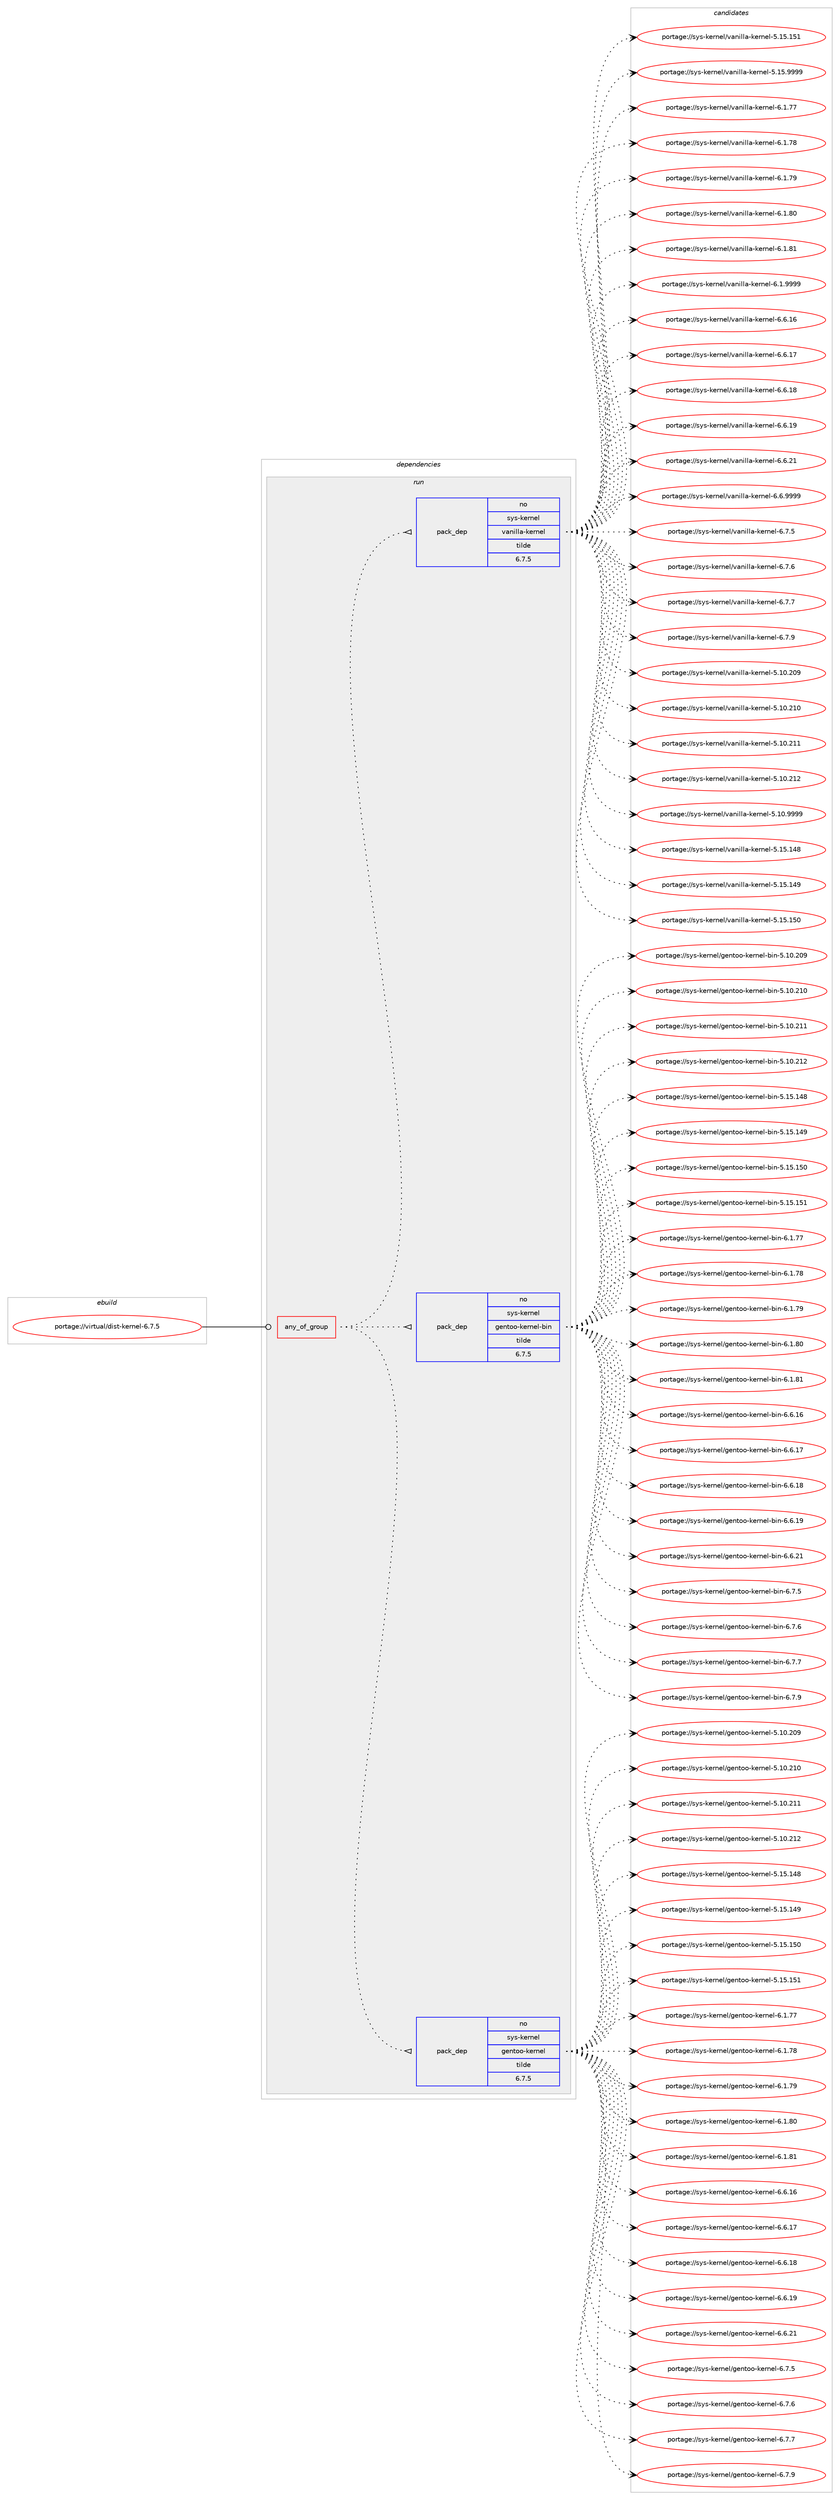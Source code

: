 digraph prolog {

# *************
# Graph options
# *************

newrank=true;
concentrate=true;
compound=true;
graph [rankdir=LR,fontname=Helvetica,fontsize=10,ranksep=1.5];#, ranksep=2.5, nodesep=0.2];
edge  [arrowhead=vee];
node  [fontname=Helvetica,fontsize=10];

# **********
# The ebuild
# **********

subgraph cluster_leftcol {
color=gray;
rank=same;
label=<<i>ebuild</i>>;
id [label="portage://virtual/dist-kernel-6.7.5", color=red, width=4, href="../virtual/dist-kernel-6.7.5.svg"];
}

# ****************
# The dependencies
# ****************

subgraph cluster_midcol {
color=gray;
label=<<i>dependencies</i>>;
subgraph cluster_compile {
fillcolor="#eeeeee";
style=filled;
label=<<i>compile</i>>;
}
subgraph cluster_compileandrun {
fillcolor="#eeeeee";
style=filled;
label=<<i>compile and run</i>>;
}
subgraph cluster_run {
fillcolor="#eeeeee";
style=filled;
label=<<i>run</i>>;
subgraph any154 {
dependency16477 [label=<<TABLE BORDER="0" CELLBORDER="1" CELLSPACING="0" CELLPADDING="4"><TR><TD CELLPADDING="10">any_of_group</TD></TR></TABLE>>, shape=none, color=red];subgraph pack4652 {
dependency16478 [label=<<TABLE BORDER="0" CELLBORDER="1" CELLSPACING="0" CELLPADDING="4" WIDTH="220"><TR><TD ROWSPAN="6" CELLPADDING="30">pack_dep</TD></TR><TR><TD WIDTH="110">no</TD></TR><TR><TD>sys-kernel</TD></TR><TR><TD>gentoo-kernel</TD></TR><TR><TD>tilde</TD></TR><TR><TD>6.7.5</TD></TR></TABLE>>, shape=none, color=blue];
}
dependency16477:e -> dependency16478:w [weight=20,style="dotted",arrowhead="oinv"];
subgraph pack4653 {
dependency16479 [label=<<TABLE BORDER="0" CELLBORDER="1" CELLSPACING="0" CELLPADDING="4" WIDTH="220"><TR><TD ROWSPAN="6" CELLPADDING="30">pack_dep</TD></TR><TR><TD WIDTH="110">no</TD></TR><TR><TD>sys-kernel</TD></TR><TR><TD>gentoo-kernel-bin</TD></TR><TR><TD>tilde</TD></TR><TR><TD>6.7.5</TD></TR></TABLE>>, shape=none, color=blue];
}
dependency16477:e -> dependency16479:w [weight=20,style="dotted",arrowhead="oinv"];
subgraph pack4654 {
dependency16480 [label=<<TABLE BORDER="0" CELLBORDER="1" CELLSPACING="0" CELLPADDING="4" WIDTH="220"><TR><TD ROWSPAN="6" CELLPADDING="30">pack_dep</TD></TR><TR><TD WIDTH="110">no</TD></TR><TR><TD>sys-kernel</TD></TR><TR><TD>vanilla-kernel</TD></TR><TR><TD>tilde</TD></TR><TR><TD>6.7.5</TD></TR></TABLE>>, shape=none, color=blue];
}
dependency16477:e -> dependency16480:w [weight=20,style="dotted",arrowhead="oinv"];
}
id:e -> dependency16477:w [weight=20,style="solid",arrowhead="odot"];
}
}

# **************
# The candidates
# **************

subgraph cluster_choices {
rank=same;
color=gray;
label=<<i>candidates</i>>;

subgraph choice4652 {
color=black;
nodesep=1;
choice115121115451071011141101011084710310111011611111145107101114110101108455346494846504857 [label="portage://sys-kernel/gentoo-kernel-5.10.209", color=red, width=4,href="../sys-kernel/gentoo-kernel-5.10.209.svg"];
choice115121115451071011141101011084710310111011611111145107101114110101108455346494846504948 [label="portage://sys-kernel/gentoo-kernel-5.10.210", color=red, width=4,href="../sys-kernel/gentoo-kernel-5.10.210.svg"];
choice115121115451071011141101011084710310111011611111145107101114110101108455346494846504949 [label="portage://sys-kernel/gentoo-kernel-5.10.211", color=red, width=4,href="../sys-kernel/gentoo-kernel-5.10.211.svg"];
choice115121115451071011141101011084710310111011611111145107101114110101108455346494846504950 [label="portage://sys-kernel/gentoo-kernel-5.10.212", color=red, width=4,href="../sys-kernel/gentoo-kernel-5.10.212.svg"];
choice115121115451071011141101011084710310111011611111145107101114110101108455346495346495256 [label="portage://sys-kernel/gentoo-kernel-5.15.148", color=red, width=4,href="../sys-kernel/gentoo-kernel-5.15.148.svg"];
choice115121115451071011141101011084710310111011611111145107101114110101108455346495346495257 [label="portage://sys-kernel/gentoo-kernel-5.15.149", color=red, width=4,href="../sys-kernel/gentoo-kernel-5.15.149.svg"];
choice115121115451071011141101011084710310111011611111145107101114110101108455346495346495348 [label="portage://sys-kernel/gentoo-kernel-5.15.150", color=red, width=4,href="../sys-kernel/gentoo-kernel-5.15.150.svg"];
choice115121115451071011141101011084710310111011611111145107101114110101108455346495346495349 [label="portage://sys-kernel/gentoo-kernel-5.15.151", color=red, width=4,href="../sys-kernel/gentoo-kernel-5.15.151.svg"];
choice11512111545107101114110101108471031011101161111114510710111411010110845544649465555 [label="portage://sys-kernel/gentoo-kernel-6.1.77", color=red, width=4,href="../sys-kernel/gentoo-kernel-6.1.77.svg"];
choice11512111545107101114110101108471031011101161111114510710111411010110845544649465556 [label="portage://sys-kernel/gentoo-kernel-6.1.78", color=red, width=4,href="../sys-kernel/gentoo-kernel-6.1.78.svg"];
choice11512111545107101114110101108471031011101161111114510710111411010110845544649465557 [label="portage://sys-kernel/gentoo-kernel-6.1.79", color=red, width=4,href="../sys-kernel/gentoo-kernel-6.1.79.svg"];
choice11512111545107101114110101108471031011101161111114510710111411010110845544649465648 [label="portage://sys-kernel/gentoo-kernel-6.1.80", color=red, width=4,href="../sys-kernel/gentoo-kernel-6.1.80.svg"];
choice11512111545107101114110101108471031011101161111114510710111411010110845544649465649 [label="portage://sys-kernel/gentoo-kernel-6.1.81", color=red, width=4,href="../sys-kernel/gentoo-kernel-6.1.81.svg"];
choice11512111545107101114110101108471031011101161111114510710111411010110845544654464954 [label="portage://sys-kernel/gentoo-kernel-6.6.16", color=red, width=4,href="../sys-kernel/gentoo-kernel-6.6.16.svg"];
choice11512111545107101114110101108471031011101161111114510710111411010110845544654464955 [label="portage://sys-kernel/gentoo-kernel-6.6.17", color=red, width=4,href="../sys-kernel/gentoo-kernel-6.6.17.svg"];
choice11512111545107101114110101108471031011101161111114510710111411010110845544654464956 [label="portage://sys-kernel/gentoo-kernel-6.6.18", color=red, width=4,href="../sys-kernel/gentoo-kernel-6.6.18.svg"];
choice11512111545107101114110101108471031011101161111114510710111411010110845544654464957 [label="portage://sys-kernel/gentoo-kernel-6.6.19", color=red, width=4,href="../sys-kernel/gentoo-kernel-6.6.19.svg"];
choice11512111545107101114110101108471031011101161111114510710111411010110845544654465049 [label="portage://sys-kernel/gentoo-kernel-6.6.21", color=red, width=4,href="../sys-kernel/gentoo-kernel-6.6.21.svg"];
choice115121115451071011141101011084710310111011611111145107101114110101108455446554653 [label="portage://sys-kernel/gentoo-kernel-6.7.5", color=red, width=4,href="../sys-kernel/gentoo-kernel-6.7.5.svg"];
choice115121115451071011141101011084710310111011611111145107101114110101108455446554654 [label="portage://sys-kernel/gentoo-kernel-6.7.6", color=red, width=4,href="../sys-kernel/gentoo-kernel-6.7.6.svg"];
choice115121115451071011141101011084710310111011611111145107101114110101108455446554655 [label="portage://sys-kernel/gentoo-kernel-6.7.7", color=red, width=4,href="../sys-kernel/gentoo-kernel-6.7.7.svg"];
choice115121115451071011141101011084710310111011611111145107101114110101108455446554657 [label="portage://sys-kernel/gentoo-kernel-6.7.9", color=red, width=4,href="../sys-kernel/gentoo-kernel-6.7.9.svg"];
dependency16478:e -> choice115121115451071011141101011084710310111011611111145107101114110101108455346494846504857:w [style=dotted,weight="100"];
dependency16478:e -> choice115121115451071011141101011084710310111011611111145107101114110101108455346494846504948:w [style=dotted,weight="100"];
dependency16478:e -> choice115121115451071011141101011084710310111011611111145107101114110101108455346494846504949:w [style=dotted,weight="100"];
dependency16478:e -> choice115121115451071011141101011084710310111011611111145107101114110101108455346494846504950:w [style=dotted,weight="100"];
dependency16478:e -> choice115121115451071011141101011084710310111011611111145107101114110101108455346495346495256:w [style=dotted,weight="100"];
dependency16478:e -> choice115121115451071011141101011084710310111011611111145107101114110101108455346495346495257:w [style=dotted,weight="100"];
dependency16478:e -> choice115121115451071011141101011084710310111011611111145107101114110101108455346495346495348:w [style=dotted,weight="100"];
dependency16478:e -> choice115121115451071011141101011084710310111011611111145107101114110101108455346495346495349:w [style=dotted,weight="100"];
dependency16478:e -> choice11512111545107101114110101108471031011101161111114510710111411010110845544649465555:w [style=dotted,weight="100"];
dependency16478:e -> choice11512111545107101114110101108471031011101161111114510710111411010110845544649465556:w [style=dotted,weight="100"];
dependency16478:e -> choice11512111545107101114110101108471031011101161111114510710111411010110845544649465557:w [style=dotted,weight="100"];
dependency16478:e -> choice11512111545107101114110101108471031011101161111114510710111411010110845544649465648:w [style=dotted,weight="100"];
dependency16478:e -> choice11512111545107101114110101108471031011101161111114510710111411010110845544649465649:w [style=dotted,weight="100"];
dependency16478:e -> choice11512111545107101114110101108471031011101161111114510710111411010110845544654464954:w [style=dotted,weight="100"];
dependency16478:e -> choice11512111545107101114110101108471031011101161111114510710111411010110845544654464955:w [style=dotted,weight="100"];
dependency16478:e -> choice11512111545107101114110101108471031011101161111114510710111411010110845544654464956:w [style=dotted,weight="100"];
dependency16478:e -> choice11512111545107101114110101108471031011101161111114510710111411010110845544654464957:w [style=dotted,weight="100"];
dependency16478:e -> choice11512111545107101114110101108471031011101161111114510710111411010110845544654465049:w [style=dotted,weight="100"];
dependency16478:e -> choice115121115451071011141101011084710310111011611111145107101114110101108455446554653:w [style=dotted,weight="100"];
dependency16478:e -> choice115121115451071011141101011084710310111011611111145107101114110101108455446554654:w [style=dotted,weight="100"];
dependency16478:e -> choice115121115451071011141101011084710310111011611111145107101114110101108455446554655:w [style=dotted,weight="100"];
dependency16478:e -> choice115121115451071011141101011084710310111011611111145107101114110101108455446554657:w [style=dotted,weight="100"];
}
subgraph choice4653 {
color=black;
nodesep=1;
choice1151211154510710111411010110847103101110116111111451071011141101011084598105110455346494846504857 [label="portage://sys-kernel/gentoo-kernel-bin-5.10.209", color=red, width=4,href="../sys-kernel/gentoo-kernel-bin-5.10.209.svg"];
choice1151211154510710111411010110847103101110116111111451071011141101011084598105110455346494846504948 [label="portage://sys-kernel/gentoo-kernel-bin-5.10.210", color=red, width=4,href="../sys-kernel/gentoo-kernel-bin-5.10.210.svg"];
choice1151211154510710111411010110847103101110116111111451071011141101011084598105110455346494846504949 [label="portage://sys-kernel/gentoo-kernel-bin-5.10.211", color=red, width=4,href="../sys-kernel/gentoo-kernel-bin-5.10.211.svg"];
choice1151211154510710111411010110847103101110116111111451071011141101011084598105110455346494846504950 [label="portage://sys-kernel/gentoo-kernel-bin-5.10.212", color=red, width=4,href="../sys-kernel/gentoo-kernel-bin-5.10.212.svg"];
choice1151211154510710111411010110847103101110116111111451071011141101011084598105110455346495346495256 [label="portage://sys-kernel/gentoo-kernel-bin-5.15.148", color=red, width=4,href="../sys-kernel/gentoo-kernel-bin-5.15.148.svg"];
choice1151211154510710111411010110847103101110116111111451071011141101011084598105110455346495346495257 [label="portage://sys-kernel/gentoo-kernel-bin-5.15.149", color=red, width=4,href="../sys-kernel/gentoo-kernel-bin-5.15.149.svg"];
choice1151211154510710111411010110847103101110116111111451071011141101011084598105110455346495346495348 [label="portage://sys-kernel/gentoo-kernel-bin-5.15.150", color=red, width=4,href="../sys-kernel/gentoo-kernel-bin-5.15.150.svg"];
choice1151211154510710111411010110847103101110116111111451071011141101011084598105110455346495346495349 [label="portage://sys-kernel/gentoo-kernel-bin-5.15.151", color=red, width=4,href="../sys-kernel/gentoo-kernel-bin-5.15.151.svg"];
choice115121115451071011141101011084710310111011611111145107101114110101108459810511045544649465555 [label="portage://sys-kernel/gentoo-kernel-bin-6.1.77", color=red, width=4,href="../sys-kernel/gentoo-kernel-bin-6.1.77.svg"];
choice115121115451071011141101011084710310111011611111145107101114110101108459810511045544649465556 [label="portage://sys-kernel/gentoo-kernel-bin-6.1.78", color=red, width=4,href="../sys-kernel/gentoo-kernel-bin-6.1.78.svg"];
choice115121115451071011141101011084710310111011611111145107101114110101108459810511045544649465557 [label="portage://sys-kernel/gentoo-kernel-bin-6.1.79", color=red, width=4,href="../sys-kernel/gentoo-kernel-bin-6.1.79.svg"];
choice115121115451071011141101011084710310111011611111145107101114110101108459810511045544649465648 [label="portage://sys-kernel/gentoo-kernel-bin-6.1.80", color=red, width=4,href="../sys-kernel/gentoo-kernel-bin-6.1.80.svg"];
choice115121115451071011141101011084710310111011611111145107101114110101108459810511045544649465649 [label="portage://sys-kernel/gentoo-kernel-bin-6.1.81", color=red, width=4,href="../sys-kernel/gentoo-kernel-bin-6.1.81.svg"];
choice115121115451071011141101011084710310111011611111145107101114110101108459810511045544654464954 [label="portage://sys-kernel/gentoo-kernel-bin-6.6.16", color=red, width=4,href="../sys-kernel/gentoo-kernel-bin-6.6.16.svg"];
choice115121115451071011141101011084710310111011611111145107101114110101108459810511045544654464955 [label="portage://sys-kernel/gentoo-kernel-bin-6.6.17", color=red, width=4,href="../sys-kernel/gentoo-kernel-bin-6.6.17.svg"];
choice115121115451071011141101011084710310111011611111145107101114110101108459810511045544654464956 [label="portage://sys-kernel/gentoo-kernel-bin-6.6.18", color=red, width=4,href="../sys-kernel/gentoo-kernel-bin-6.6.18.svg"];
choice115121115451071011141101011084710310111011611111145107101114110101108459810511045544654464957 [label="portage://sys-kernel/gentoo-kernel-bin-6.6.19", color=red, width=4,href="../sys-kernel/gentoo-kernel-bin-6.6.19.svg"];
choice115121115451071011141101011084710310111011611111145107101114110101108459810511045544654465049 [label="portage://sys-kernel/gentoo-kernel-bin-6.6.21", color=red, width=4,href="../sys-kernel/gentoo-kernel-bin-6.6.21.svg"];
choice1151211154510710111411010110847103101110116111111451071011141101011084598105110455446554653 [label="portage://sys-kernel/gentoo-kernel-bin-6.7.5", color=red, width=4,href="../sys-kernel/gentoo-kernel-bin-6.7.5.svg"];
choice1151211154510710111411010110847103101110116111111451071011141101011084598105110455446554654 [label="portage://sys-kernel/gentoo-kernel-bin-6.7.6", color=red, width=4,href="../sys-kernel/gentoo-kernel-bin-6.7.6.svg"];
choice1151211154510710111411010110847103101110116111111451071011141101011084598105110455446554655 [label="portage://sys-kernel/gentoo-kernel-bin-6.7.7", color=red, width=4,href="../sys-kernel/gentoo-kernel-bin-6.7.7.svg"];
choice1151211154510710111411010110847103101110116111111451071011141101011084598105110455446554657 [label="portage://sys-kernel/gentoo-kernel-bin-6.7.9", color=red, width=4,href="../sys-kernel/gentoo-kernel-bin-6.7.9.svg"];
dependency16479:e -> choice1151211154510710111411010110847103101110116111111451071011141101011084598105110455346494846504857:w [style=dotted,weight="100"];
dependency16479:e -> choice1151211154510710111411010110847103101110116111111451071011141101011084598105110455346494846504948:w [style=dotted,weight="100"];
dependency16479:e -> choice1151211154510710111411010110847103101110116111111451071011141101011084598105110455346494846504949:w [style=dotted,weight="100"];
dependency16479:e -> choice1151211154510710111411010110847103101110116111111451071011141101011084598105110455346494846504950:w [style=dotted,weight="100"];
dependency16479:e -> choice1151211154510710111411010110847103101110116111111451071011141101011084598105110455346495346495256:w [style=dotted,weight="100"];
dependency16479:e -> choice1151211154510710111411010110847103101110116111111451071011141101011084598105110455346495346495257:w [style=dotted,weight="100"];
dependency16479:e -> choice1151211154510710111411010110847103101110116111111451071011141101011084598105110455346495346495348:w [style=dotted,weight="100"];
dependency16479:e -> choice1151211154510710111411010110847103101110116111111451071011141101011084598105110455346495346495349:w [style=dotted,weight="100"];
dependency16479:e -> choice115121115451071011141101011084710310111011611111145107101114110101108459810511045544649465555:w [style=dotted,weight="100"];
dependency16479:e -> choice115121115451071011141101011084710310111011611111145107101114110101108459810511045544649465556:w [style=dotted,weight="100"];
dependency16479:e -> choice115121115451071011141101011084710310111011611111145107101114110101108459810511045544649465557:w [style=dotted,weight="100"];
dependency16479:e -> choice115121115451071011141101011084710310111011611111145107101114110101108459810511045544649465648:w [style=dotted,weight="100"];
dependency16479:e -> choice115121115451071011141101011084710310111011611111145107101114110101108459810511045544649465649:w [style=dotted,weight="100"];
dependency16479:e -> choice115121115451071011141101011084710310111011611111145107101114110101108459810511045544654464954:w [style=dotted,weight="100"];
dependency16479:e -> choice115121115451071011141101011084710310111011611111145107101114110101108459810511045544654464955:w [style=dotted,weight="100"];
dependency16479:e -> choice115121115451071011141101011084710310111011611111145107101114110101108459810511045544654464956:w [style=dotted,weight="100"];
dependency16479:e -> choice115121115451071011141101011084710310111011611111145107101114110101108459810511045544654464957:w [style=dotted,weight="100"];
dependency16479:e -> choice115121115451071011141101011084710310111011611111145107101114110101108459810511045544654465049:w [style=dotted,weight="100"];
dependency16479:e -> choice1151211154510710111411010110847103101110116111111451071011141101011084598105110455446554653:w [style=dotted,weight="100"];
dependency16479:e -> choice1151211154510710111411010110847103101110116111111451071011141101011084598105110455446554654:w [style=dotted,weight="100"];
dependency16479:e -> choice1151211154510710111411010110847103101110116111111451071011141101011084598105110455446554655:w [style=dotted,weight="100"];
dependency16479:e -> choice1151211154510710111411010110847103101110116111111451071011141101011084598105110455446554657:w [style=dotted,weight="100"];
}
subgraph choice4654 {
color=black;
nodesep=1;
choice1151211154510710111411010110847118971101051081089745107101114110101108455346494846504857 [label="portage://sys-kernel/vanilla-kernel-5.10.209", color=red, width=4,href="../sys-kernel/vanilla-kernel-5.10.209.svg"];
choice1151211154510710111411010110847118971101051081089745107101114110101108455346494846504948 [label="portage://sys-kernel/vanilla-kernel-5.10.210", color=red, width=4,href="../sys-kernel/vanilla-kernel-5.10.210.svg"];
choice1151211154510710111411010110847118971101051081089745107101114110101108455346494846504949 [label="portage://sys-kernel/vanilla-kernel-5.10.211", color=red, width=4,href="../sys-kernel/vanilla-kernel-5.10.211.svg"];
choice1151211154510710111411010110847118971101051081089745107101114110101108455346494846504950 [label="portage://sys-kernel/vanilla-kernel-5.10.212", color=red, width=4,href="../sys-kernel/vanilla-kernel-5.10.212.svg"];
choice115121115451071011141101011084711897110105108108974510710111411010110845534649484657575757 [label="portage://sys-kernel/vanilla-kernel-5.10.9999", color=red, width=4,href="../sys-kernel/vanilla-kernel-5.10.9999.svg"];
choice1151211154510710111411010110847118971101051081089745107101114110101108455346495346495256 [label="portage://sys-kernel/vanilla-kernel-5.15.148", color=red, width=4,href="../sys-kernel/vanilla-kernel-5.15.148.svg"];
choice1151211154510710111411010110847118971101051081089745107101114110101108455346495346495257 [label="portage://sys-kernel/vanilla-kernel-5.15.149", color=red, width=4,href="../sys-kernel/vanilla-kernel-5.15.149.svg"];
choice1151211154510710111411010110847118971101051081089745107101114110101108455346495346495348 [label="portage://sys-kernel/vanilla-kernel-5.15.150", color=red, width=4,href="../sys-kernel/vanilla-kernel-5.15.150.svg"];
choice1151211154510710111411010110847118971101051081089745107101114110101108455346495346495349 [label="portage://sys-kernel/vanilla-kernel-5.15.151", color=red, width=4,href="../sys-kernel/vanilla-kernel-5.15.151.svg"];
choice115121115451071011141101011084711897110105108108974510710111411010110845534649534657575757 [label="portage://sys-kernel/vanilla-kernel-5.15.9999", color=red, width=4,href="../sys-kernel/vanilla-kernel-5.15.9999.svg"];
choice115121115451071011141101011084711897110105108108974510710111411010110845544649465555 [label="portage://sys-kernel/vanilla-kernel-6.1.77", color=red, width=4,href="../sys-kernel/vanilla-kernel-6.1.77.svg"];
choice115121115451071011141101011084711897110105108108974510710111411010110845544649465556 [label="portage://sys-kernel/vanilla-kernel-6.1.78", color=red, width=4,href="../sys-kernel/vanilla-kernel-6.1.78.svg"];
choice115121115451071011141101011084711897110105108108974510710111411010110845544649465557 [label="portage://sys-kernel/vanilla-kernel-6.1.79", color=red, width=4,href="../sys-kernel/vanilla-kernel-6.1.79.svg"];
choice115121115451071011141101011084711897110105108108974510710111411010110845544649465648 [label="portage://sys-kernel/vanilla-kernel-6.1.80", color=red, width=4,href="../sys-kernel/vanilla-kernel-6.1.80.svg"];
choice115121115451071011141101011084711897110105108108974510710111411010110845544649465649 [label="portage://sys-kernel/vanilla-kernel-6.1.81", color=red, width=4,href="../sys-kernel/vanilla-kernel-6.1.81.svg"];
choice1151211154510710111411010110847118971101051081089745107101114110101108455446494657575757 [label="portage://sys-kernel/vanilla-kernel-6.1.9999", color=red, width=4,href="../sys-kernel/vanilla-kernel-6.1.9999.svg"];
choice115121115451071011141101011084711897110105108108974510710111411010110845544654464954 [label="portage://sys-kernel/vanilla-kernel-6.6.16", color=red, width=4,href="../sys-kernel/vanilla-kernel-6.6.16.svg"];
choice115121115451071011141101011084711897110105108108974510710111411010110845544654464955 [label="portage://sys-kernel/vanilla-kernel-6.6.17", color=red, width=4,href="../sys-kernel/vanilla-kernel-6.6.17.svg"];
choice115121115451071011141101011084711897110105108108974510710111411010110845544654464956 [label="portage://sys-kernel/vanilla-kernel-6.6.18", color=red, width=4,href="../sys-kernel/vanilla-kernel-6.6.18.svg"];
choice115121115451071011141101011084711897110105108108974510710111411010110845544654464957 [label="portage://sys-kernel/vanilla-kernel-6.6.19", color=red, width=4,href="../sys-kernel/vanilla-kernel-6.6.19.svg"];
choice115121115451071011141101011084711897110105108108974510710111411010110845544654465049 [label="portage://sys-kernel/vanilla-kernel-6.6.21", color=red, width=4,href="../sys-kernel/vanilla-kernel-6.6.21.svg"];
choice1151211154510710111411010110847118971101051081089745107101114110101108455446544657575757 [label="portage://sys-kernel/vanilla-kernel-6.6.9999", color=red, width=4,href="../sys-kernel/vanilla-kernel-6.6.9999.svg"];
choice1151211154510710111411010110847118971101051081089745107101114110101108455446554653 [label="portage://sys-kernel/vanilla-kernel-6.7.5", color=red, width=4,href="../sys-kernel/vanilla-kernel-6.7.5.svg"];
choice1151211154510710111411010110847118971101051081089745107101114110101108455446554654 [label="portage://sys-kernel/vanilla-kernel-6.7.6", color=red, width=4,href="../sys-kernel/vanilla-kernel-6.7.6.svg"];
choice1151211154510710111411010110847118971101051081089745107101114110101108455446554655 [label="portage://sys-kernel/vanilla-kernel-6.7.7", color=red, width=4,href="../sys-kernel/vanilla-kernel-6.7.7.svg"];
choice1151211154510710111411010110847118971101051081089745107101114110101108455446554657 [label="portage://sys-kernel/vanilla-kernel-6.7.9", color=red, width=4,href="../sys-kernel/vanilla-kernel-6.7.9.svg"];
dependency16480:e -> choice1151211154510710111411010110847118971101051081089745107101114110101108455346494846504857:w [style=dotted,weight="100"];
dependency16480:e -> choice1151211154510710111411010110847118971101051081089745107101114110101108455346494846504948:w [style=dotted,weight="100"];
dependency16480:e -> choice1151211154510710111411010110847118971101051081089745107101114110101108455346494846504949:w [style=dotted,weight="100"];
dependency16480:e -> choice1151211154510710111411010110847118971101051081089745107101114110101108455346494846504950:w [style=dotted,weight="100"];
dependency16480:e -> choice115121115451071011141101011084711897110105108108974510710111411010110845534649484657575757:w [style=dotted,weight="100"];
dependency16480:e -> choice1151211154510710111411010110847118971101051081089745107101114110101108455346495346495256:w [style=dotted,weight="100"];
dependency16480:e -> choice1151211154510710111411010110847118971101051081089745107101114110101108455346495346495257:w [style=dotted,weight="100"];
dependency16480:e -> choice1151211154510710111411010110847118971101051081089745107101114110101108455346495346495348:w [style=dotted,weight="100"];
dependency16480:e -> choice1151211154510710111411010110847118971101051081089745107101114110101108455346495346495349:w [style=dotted,weight="100"];
dependency16480:e -> choice115121115451071011141101011084711897110105108108974510710111411010110845534649534657575757:w [style=dotted,weight="100"];
dependency16480:e -> choice115121115451071011141101011084711897110105108108974510710111411010110845544649465555:w [style=dotted,weight="100"];
dependency16480:e -> choice115121115451071011141101011084711897110105108108974510710111411010110845544649465556:w [style=dotted,weight="100"];
dependency16480:e -> choice115121115451071011141101011084711897110105108108974510710111411010110845544649465557:w [style=dotted,weight="100"];
dependency16480:e -> choice115121115451071011141101011084711897110105108108974510710111411010110845544649465648:w [style=dotted,weight="100"];
dependency16480:e -> choice115121115451071011141101011084711897110105108108974510710111411010110845544649465649:w [style=dotted,weight="100"];
dependency16480:e -> choice1151211154510710111411010110847118971101051081089745107101114110101108455446494657575757:w [style=dotted,weight="100"];
dependency16480:e -> choice115121115451071011141101011084711897110105108108974510710111411010110845544654464954:w [style=dotted,weight="100"];
dependency16480:e -> choice115121115451071011141101011084711897110105108108974510710111411010110845544654464955:w [style=dotted,weight="100"];
dependency16480:e -> choice115121115451071011141101011084711897110105108108974510710111411010110845544654464956:w [style=dotted,weight="100"];
dependency16480:e -> choice115121115451071011141101011084711897110105108108974510710111411010110845544654464957:w [style=dotted,weight="100"];
dependency16480:e -> choice115121115451071011141101011084711897110105108108974510710111411010110845544654465049:w [style=dotted,weight="100"];
dependency16480:e -> choice1151211154510710111411010110847118971101051081089745107101114110101108455446544657575757:w [style=dotted,weight="100"];
dependency16480:e -> choice1151211154510710111411010110847118971101051081089745107101114110101108455446554653:w [style=dotted,weight="100"];
dependency16480:e -> choice1151211154510710111411010110847118971101051081089745107101114110101108455446554654:w [style=dotted,weight="100"];
dependency16480:e -> choice1151211154510710111411010110847118971101051081089745107101114110101108455446554655:w [style=dotted,weight="100"];
dependency16480:e -> choice1151211154510710111411010110847118971101051081089745107101114110101108455446554657:w [style=dotted,weight="100"];
}
}

}
